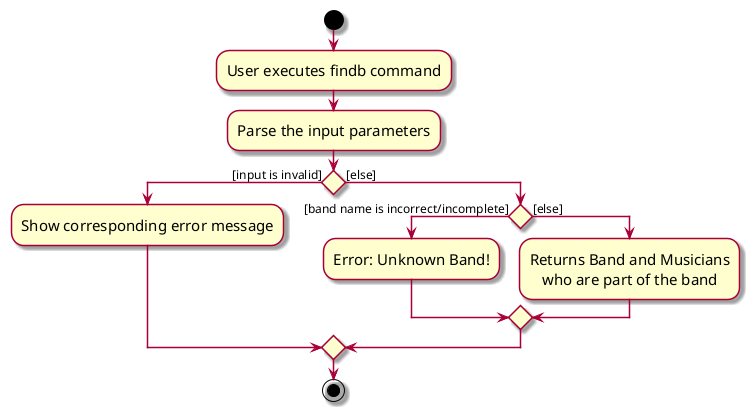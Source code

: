 @startuml
skin rose
skinparam ActivityFontSize 15
skinparam ArrowFontSize 12
skinparam defaultTextAlignment center

start
:User executes findb command;
:Parse the input parameters;

'Since the beta syntax does not support placing the condition outside the
'diamond we place it as the true branch instead.

if () then ([input is invalid])
    :Show corresponding error message;
else ([else])
    if () then ([band name is incorrect/incomplete])
        :Error: Unknown Band!;

    else ([else])
        :Returns Band and Musicians
        who are part of the band;
    endif

endif

stop
@enduml